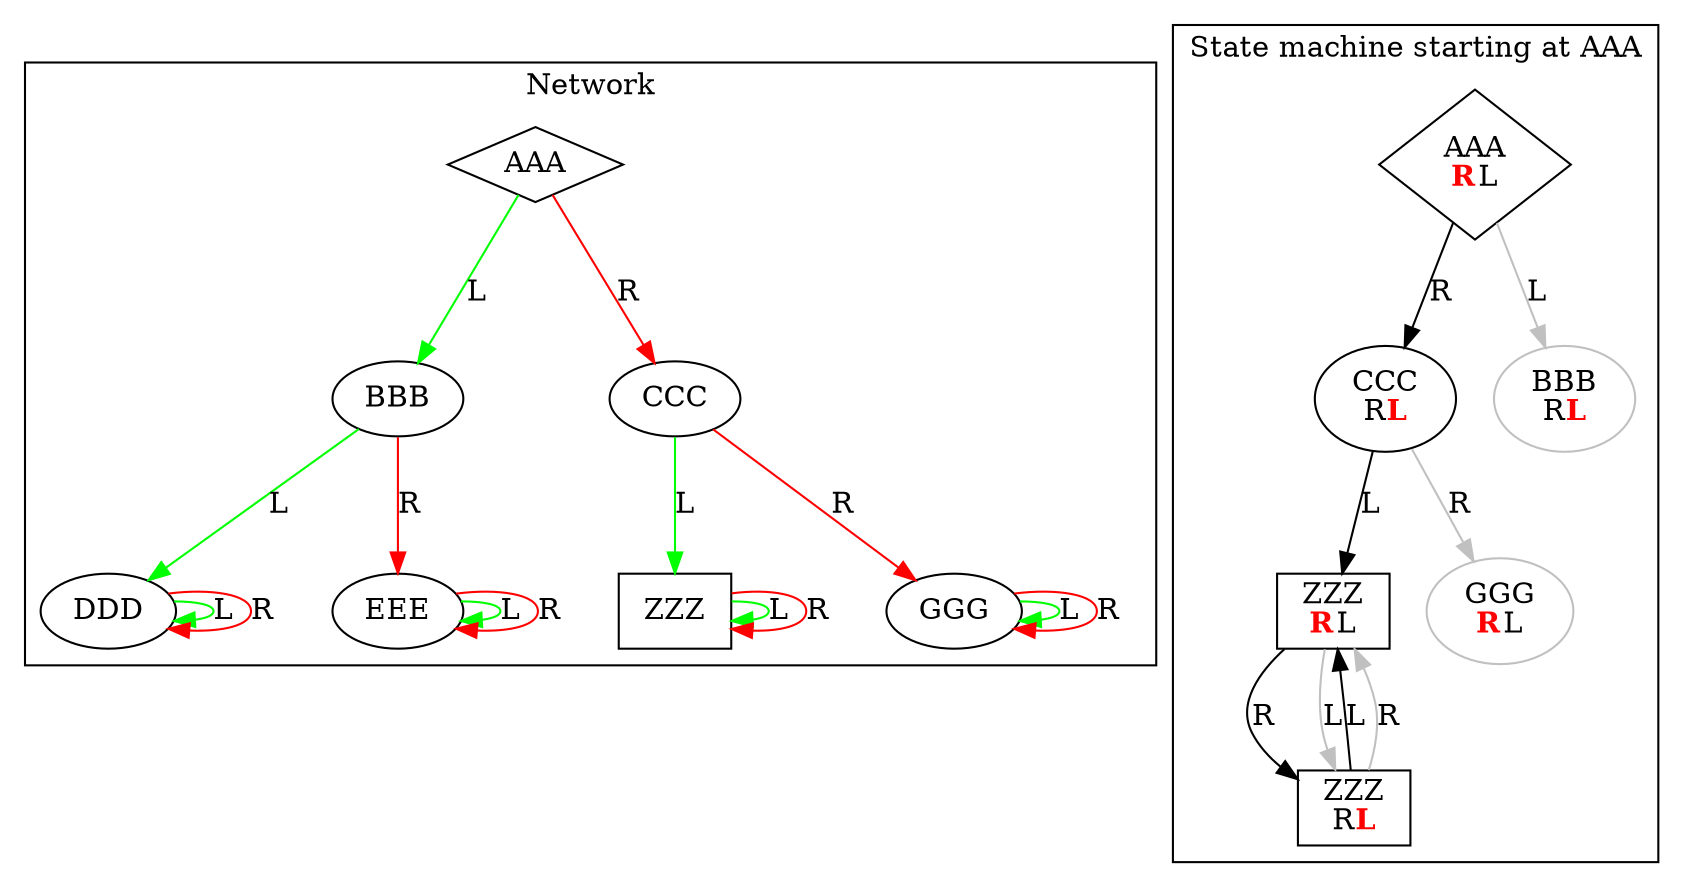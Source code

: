 digraph G {
	subgraph cluster {
	label = "Network"
	color=black
		_AAA [label="AAA",shape=diamond]
		_AAA -> _BBB [color=green,label=L]
		_AAA -> _CCC [color=red,label=R]
		_BBB [label="BBB",shape=ellipse]
		_BBB -> _DDD [color=green,label=L]
		_BBB -> _EEE [color=red,label=R]
		_CCC [label="CCC",shape=ellipse]
		_CCC -> _ZZZ [color=green,label=L]
		_CCC -> _GGG [color=red,label=R]
		_DDD [label="DDD",shape=ellipse]
		_DDD -> _DDD [color=green,label=L]
		_DDD -> _DDD [color=red,label=R]
		_EEE [label="EEE",shape=ellipse]
		_EEE -> _EEE [color=green,label=L]
		_EEE -> _EEE [color=red,label=R]
		_GGG [label="GGG",shape=ellipse]
		_GGG -> _GGG [color=green,label=L]
		_GGG -> _GGG [color=red,label=R]
		_ZZZ [label="ZZZ",shape=rect]
		_ZZZ -> _ZZZ [color=green,label=L]
		_ZZZ -> _ZZZ [color=red,label=R]
	}

	subgraph cluster_AAA {
		label = "State machine starting at AAA"
		color = black
		_walk_AAA_AAA_0 [shape=diamond,label=<AAA<br/><font color="red"><b>R</b></font>L>]
		_walk_AAA_AAA_0 -> _walk_AAA_CCC_1 [label=R]
		_walk_AAA_AAA_0 -> _walk_AAA_BBB_1 [label=L,color=gray]
		_walk_AAA_CCC_1 [shape=ellipse,label=<CCC<br/>R<font color="red"><b>L</b></font>>]
		_walk_AAA_CCC_1 -> _walk_AAA_ZZZ_0 [label=L]
		_walk_AAA_CCC_1 -> _walk_AAA_GGG_0 [label=R,color=gray]
		_walk_AAA_ZZZ_0 [shape=rect,label=<ZZZ<br/><font color="red"><b>R</b></font>L>]
		_walk_AAA_ZZZ_0 -> _walk_AAA_ZZZ_1 [label=R]
		_walk_AAA_ZZZ_0 -> _walk_AAA_ZZZ_1 [label=L,color=gray]
		_walk_AAA_ZZZ_1 [shape=rect,label=<ZZZ<br/>R<font color="red"><b>L</b></font>>]
		_walk_AAA_ZZZ_1 -> _walk_AAA_ZZZ_0 [label=L]
		_walk_AAA_ZZZ_1 -> _walk_AAA_ZZZ_0 [label=R,color=gray]
		_walk_AAA_BBB_1 [shape=ellipse,label=<BBB<br/>R<font color="red"><b>L</b></font>>,color=gray]
		_walk_AAA_GGG_0 [shape=ellipse,label=<GGG<br/><font color="red"><b>R</b></font>L>,color=gray]
	}
}
